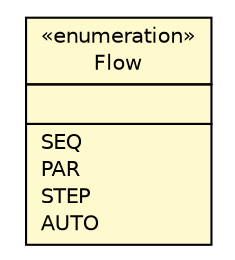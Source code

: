 #!/usr/local/bin/dot
#
# Class diagram 
# Generated by UMLGraph version R5_6 (http://www.umlgraph.org/)
#

digraph G {
	edge [fontname="Helvetica",fontsize=10,labelfontname="Helvetica",labelfontsize=10];
	node [fontname="Helvetica",fontsize=10,shape=plaintext];
	nodesep=0.25;
	ranksep=0.5;
	// sorcer.service.Strategy.Flow
	c484204 [label=<<table title="sorcer.service.Strategy.Flow" border="0" cellborder="1" cellspacing="0" cellpadding="2" port="p" bgcolor="lemonChiffon" href="./Strategy.Flow.html">
		<tr><td><table border="0" cellspacing="0" cellpadding="1">
<tr><td align="center" balign="center"> &#171;enumeration&#187; </td></tr>
<tr><td align="center" balign="center"> Flow </td></tr>
		</table></td></tr>
		<tr><td><table border="0" cellspacing="0" cellpadding="1">
<tr><td align="left" balign="left">  </td></tr>
		</table></td></tr>
		<tr><td><table border="0" cellspacing="0" cellpadding="1">
<tr><td align="left" balign="left"> SEQ </td></tr>
<tr><td align="left" balign="left"> PAR </td></tr>
<tr><td align="left" balign="left"> STEP </td></tr>
<tr><td align="left" balign="left"> AUTO </td></tr>
		</table></td></tr>
		</table>>, URL="./Strategy.Flow.html", fontname="Helvetica", fontcolor="black", fontsize=10.0];
}

